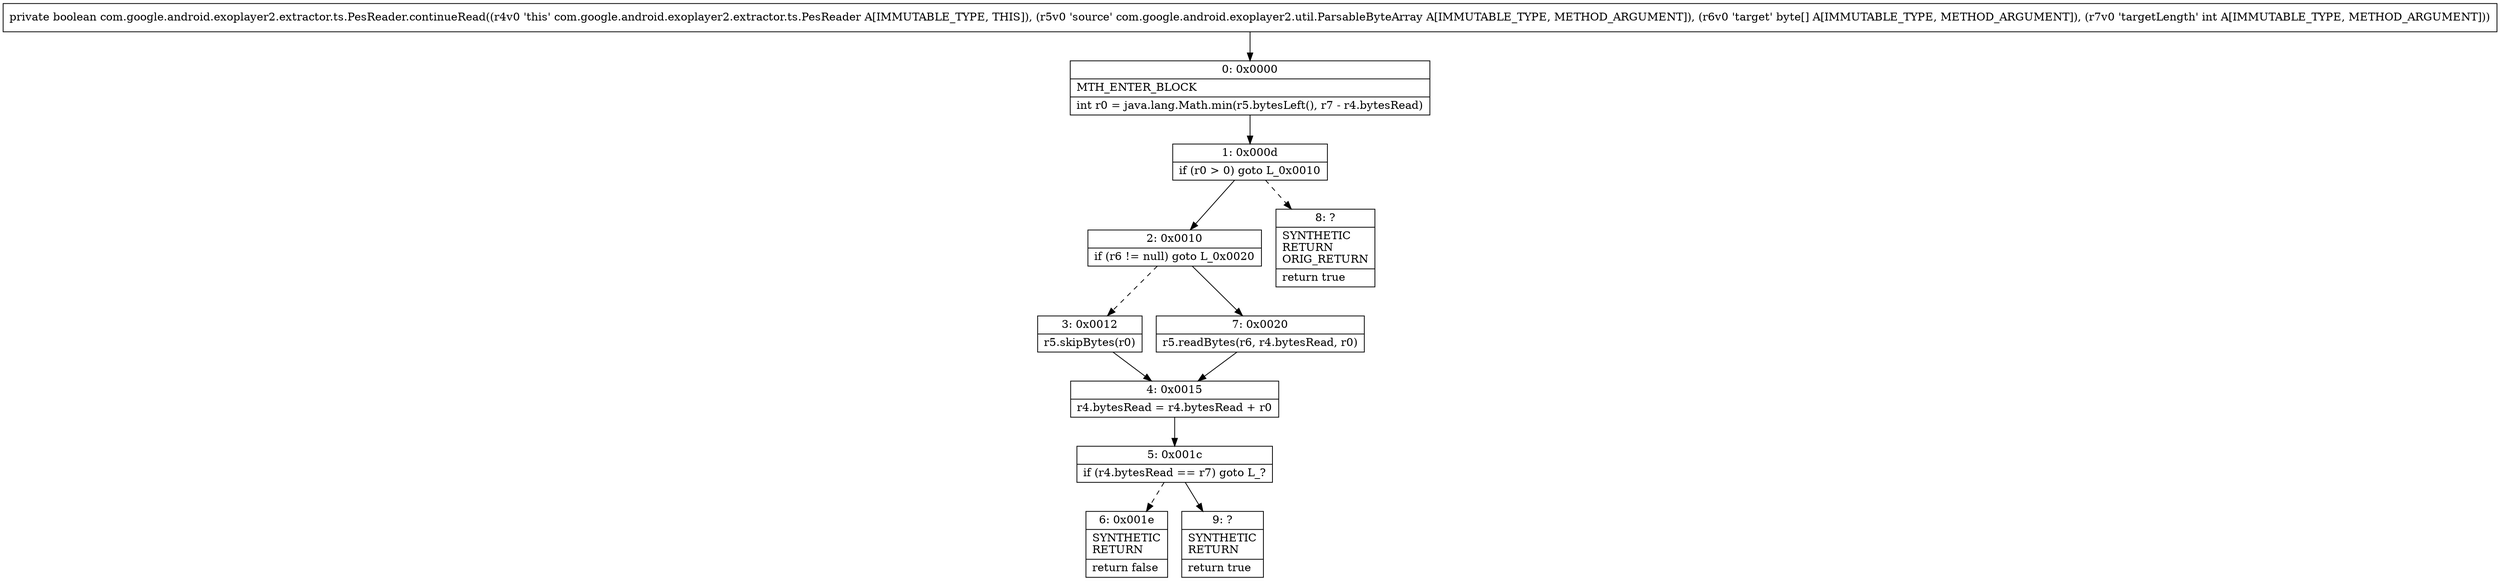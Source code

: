 digraph "CFG forcom.google.android.exoplayer2.extractor.ts.PesReader.continueRead(Lcom\/google\/android\/exoplayer2\/util\/ParsableByteArray;[BI)Z" {
Node_0 [shape=record,label="{0\:\ 0x0000|MTH_ENTER_BLOCK\l|int r0 = java.lang.Math.min(r5.bytesLeft(), r7 \- r4.bytesRead)\l}"];
Node_1 [shape=record,label="{1\:\ 0x000d|if (r0 \> 0) goto L_0x0010\l}"];
Node_2 [shape=record,label="{2\:\ 0x0010|if (r6 != null) goto L_0x0020\l}"];
Node_3 [shape=record,label="{3\:\ 0x0012|r5.skipBytes(r0)\l}"];
Node_4 [shape=record,label="{4\:\ 0x0015|r4.bytesRead = r4.bytesRead + r0\l}"];
Node_5 [shape=record,label="{5\:\ 0x001c|if (r4.bytesRead == r7) goto L_?\l}"];
Node_6 [shape=record,label="{6\:\ 0x001e|SYNTHETIC\lRETURN\l|return false\l}"];
Node_7 [shape=record,label="{7\:\ 0x0020|r5.readBytes(r6, r4.bytesRead, r0)\l}"];
Node_8 [shape=record,label="{8\:\ ?|SYNTHETIC\lRETURN\lORIG_RETURN\l|return true\l}"];
Node_9 [shape=record,label="{9\:\ ?|SYNTHETIC\lRETURN\l|return true\l}"];
MethodNode[shape=record,label="{private boolean com.google.android.exoplayer2.extractor.ts.PesReader.continueRead((r4v0 'this' com.google.android.exoplayer2.extractor.ts.PesReader A[IMMUTABLE_TYPE, THIS]), (r5v0 'source' com.google.android.exoplayer2.util.ParsableByteArray A[IMMUTABLE_TYPE, METHOD_ARGUMENT]), (r6v0 'target' byte[] A[IMMUTABLE_TYPE, METHOD_ARGUMENT]), (r7v0 'targetLength' int A[IMMUTABLE_TYPE, METHOD_ARGUMENT])) }"];
MethodNode -> Node_0;
Node_0 -> Node_1;
Node_1 -> Node_2;
Node_1 -> Node_8[style=dashed];
Node_2 -> Node_3[style=dashed];
Node_2 -> Node_7;
Node_3 -> Node_4;
Node_4 -> Node_5;
Node_5 -> Node_6[style=dashed];
Node_5 -> Node_9;
Node_7 -> Node_4;
}


